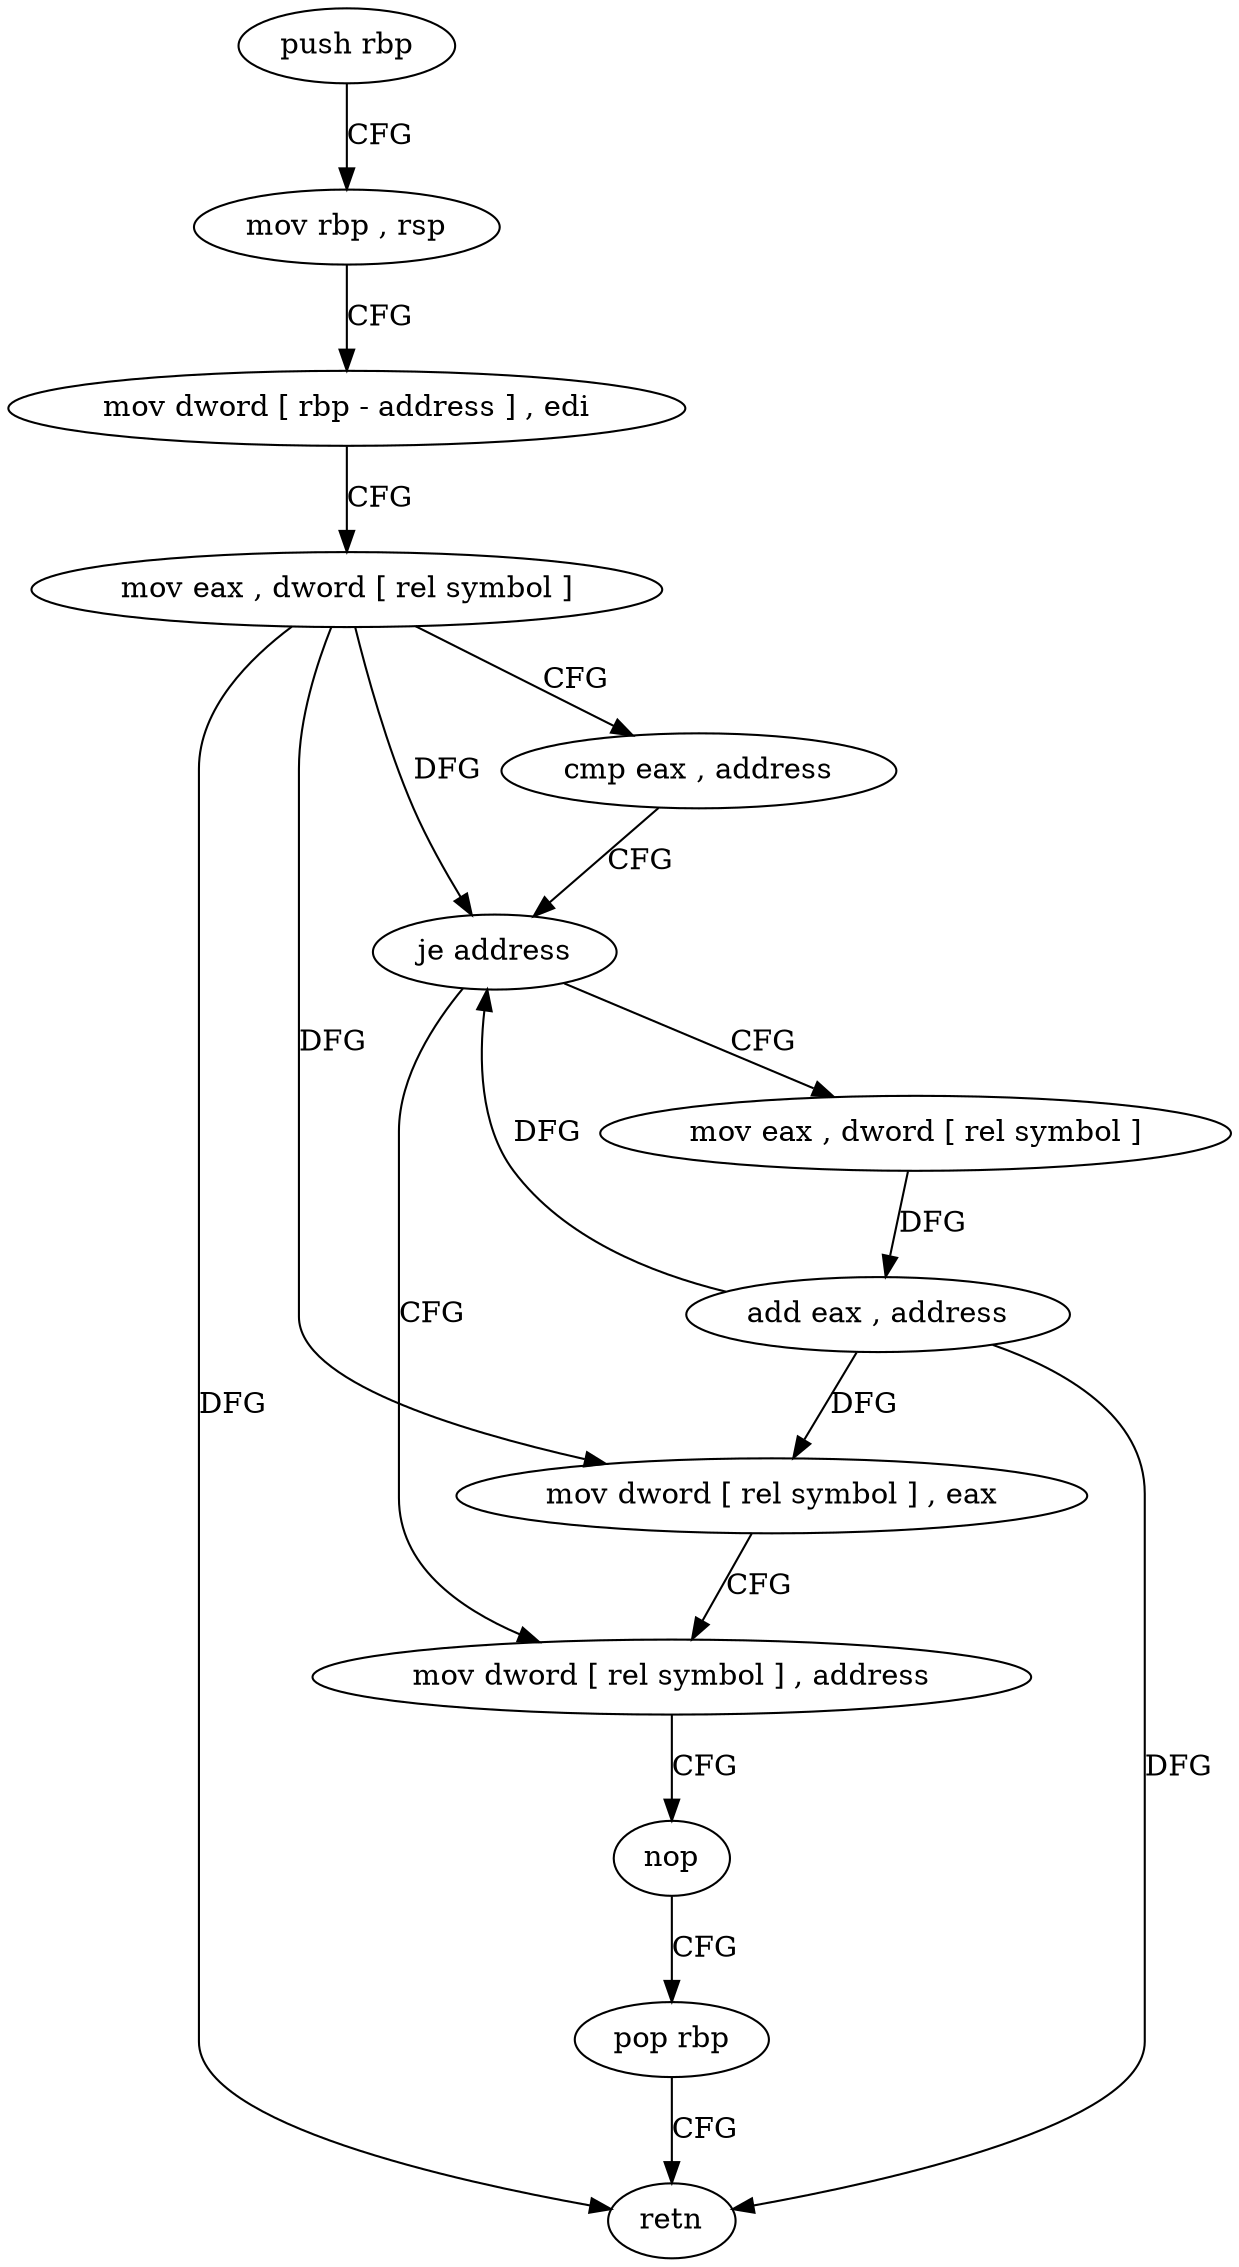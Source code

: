 digraph "func" {
"4212320" [label = "push rbp" ]
"4212321" [label = "mov rbp , rsp" ]
"4212324" [label = "mov dword [ rbp - address ] , edi" ]
"4212327" [label = "mov eax , dword [ rel symbol ]" ]
"4212333" [label = "cmp eax , address" ]
"4212338" [label = "je address" ]
"4212355" [label = "mov dword [ rel symbol ] , address" ]
"4212340" [label = "mov eax , dword [ rel symbol ]" ]
"4212365" [label = "nop" ]
"4212366" [label = "pop rbp" ]
"4212367" [label = "retn" ]
"4212346" [label = "add eax , address" ]
"4212349" [label = "mov dword [ rel symbol ] , eax" ]
"4212320" -> "4212321" [ label = "CFG" ]
"4212321" -> "4212324" [ label = "CFG" ]
"4212324" -> "4212327" [ label = "CFG" ]
"4212327" -> "4212333" [ label = "CFG" ]
"4212327" -> "4212338" [ label = "DFG" ]
"4212327" -> "4212367" [ label = "DFG" ]
"4212327" -> "4212349" [ label = "DFG" ]
"4212333" -> "4212338" [ label = "CFG" ]
"4212338" -> "4212355" [ label = "CFG" ]
"4212338" -> "4212340" [ label = "CFG" ]
"4212355" -> "4212365" [ label = "CFG" ]
"4212340" -> "4212346" [ label = "DFG" ]
"4212365" -> "4212366" [ label = "CFG" ]
"4212366" -> "4212367" [ label = "CFG" ]
"4212346" -> "4212349" [ label = "DFG" ]
"4212346" -> "4212338" [ label = "DFG" ]
"4212346" -> "4212367" [ label = "DFG" ]
"4212349" -> "4212355" [ label = "CFG" ]
}
